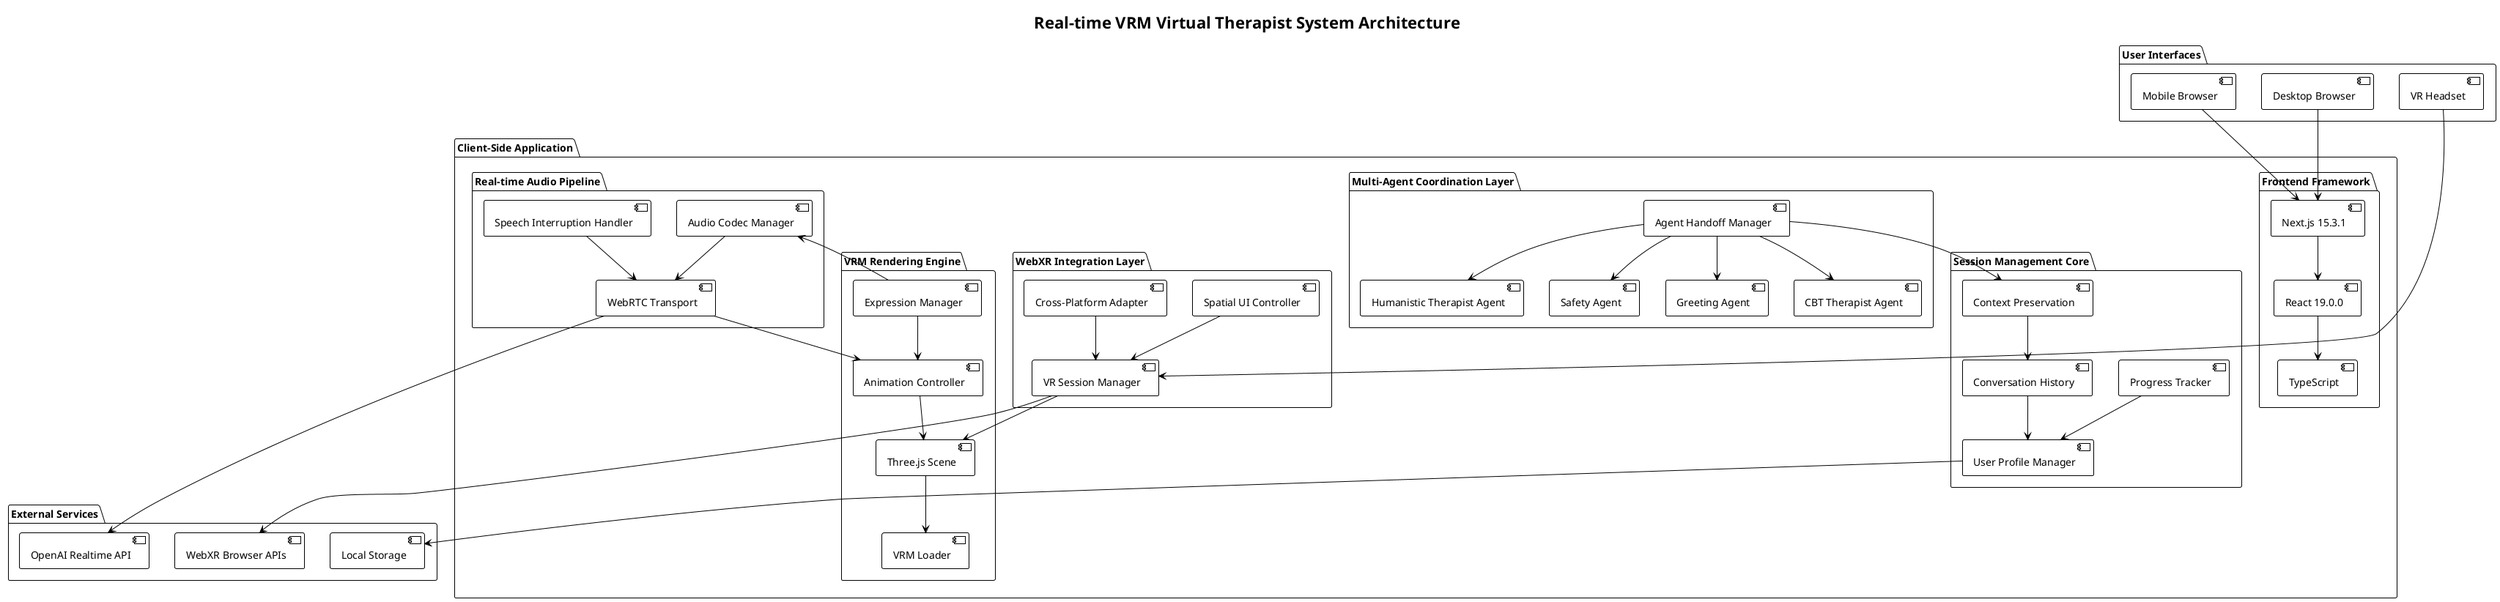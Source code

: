 @startuml System Architecture Overview
!theme plain
title Real-time VRM Virtual Therapist System Architecture

package "Client-Side Application" {
  package "Frontend Framework" {
    [Next.js 15.3.1] as NextJS
    [React 19.0.0] as React
    [TypeScript] as TS
  }
  
  package "Multi-Agent Coordination Layer" {
    [Greeting Agent] as GreetAgent
    [CBT Therapist Agent] as CBTAgent
    [Humanistic Therapist Agent] as HumanAgent
    [Safety Agent] as SafetyAgent
    [Agent Handoff Manager] as HandoffManager
  }
  
  package "Real-time Audio Pipeline" {
    [WebRTC Transport] as WebRTC
    [Audio Codec Manager] as AudioCodec
    [Speech Interruption Handler] as SpeechHandler
  }
  
  package "VRM Rendering Engine" {
    [Three.js Scene] as ThreeJS
    [VRM Loader] as VRMLoader
    [Animation Controller] as AnimController
    [Expression Manager] as ExpressionMgr
  }
  
  package "WebXR Integration Layer" {
    [VR Session Manager] as VRManager
    [Spatial UI Controller] as SpatialUI
    [Cross-Platform Adapter] as CrossPlatform
  }
  
  package "Session Management Core" {
    [User Profile Manager] as ProfileMgr
    [Conversation History] as ConversationHist
    [Progress Tracker] as ProgressTracker
    [Context Preservation] as ContextMgr
  }
}

package "External Services" {
  [OpenAI Realtime API] as OpenAIAPI
  [WebXR Browser APIs] as WebXRAPI
  [Local Storage] as LocalStorage
}

package "User Interfaces" {
  [Desktop Browser] as Desktop
  [Mobile Browser] as Mobile
  [VR Headset] as VRHeadset
}

' Connections
NextJS --> React
React --> TS

' Multi-Agent connections
HandoffManager --> GreetAgent
HandoffManager --> CBTAgent
HandoffManager --> HumanAgent
HandoffManager --> SafetyAgent

' Audio pipeline connections
WebRTC --> OpenAIAPI
AudioCodec --> WebRTC
SpeechHandler --> WebRTC

' VRM rendering connections
ThreeJS --> VRMLoader
AnimController --> ThreeJS
ExpressionMgr --> AnimController

' WebXR connections
VRManager --> WebXRAPI
SpatialUI --> VRManager
CrossPlatform --> VRManager

' Session management connections
ProfileMgr --> LocalStorage
ConversationHist --> ProfileMgr
ProgressTracker --> ProfileMgr
ContextMgr --> ConversationHist

' Integration connections
HandoffManager --> ContextMgr
WebRTC --> AnimController
ExpressionMgr --> AudioCodec
VRManager --> ThreeJS

' User interface connections
Desktop --> NextJS
Mobile --> NextJS
VRHeadset --> VRManager

@enduml